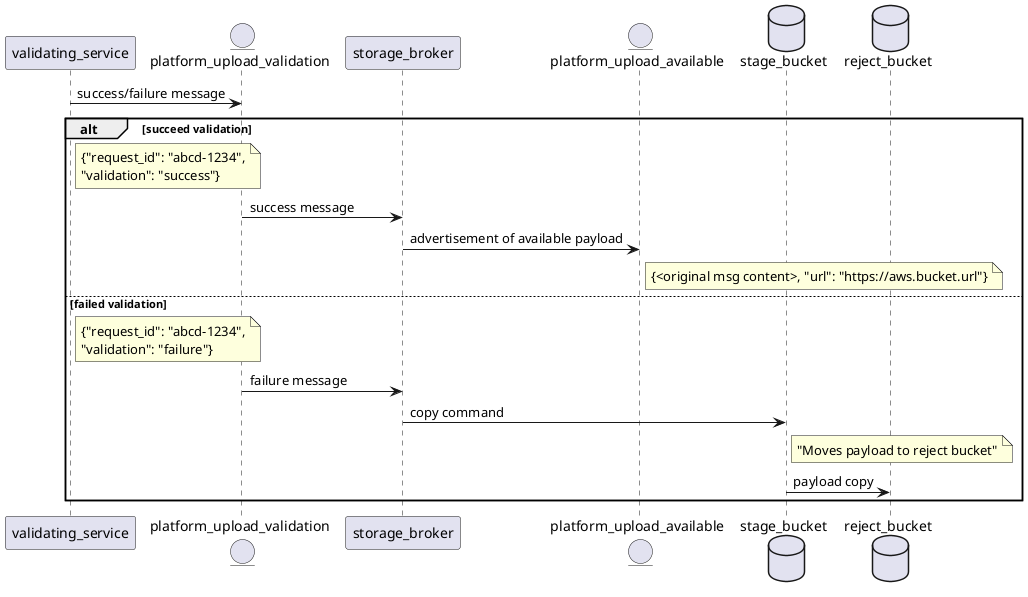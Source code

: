 @startuml Insights Storage Broker
participant validating_service
entity platform_upload_validation
participant storage_broker
entity platform_upload_available
database stage_bucket
database reject_bucket
validating_service->platform_upload_validation: success/failure message
alt succeed validation
    Note right of validating_service: {"request_id": "abcd-1234",\n"validation": "success"}
    platform_upload_validation->storage_broker: success message
    storage_broker->platform_upload_available: advertisement of available payload
    Note right of platform_upload_available: {<original msg content>, "url": "https://aws.bucket.url"}
else failed validation
    note right of validating_service: {"request_id": "abcd-1234",\n"validation": "failure"}
    platform_upload_validation->storage_broker: failure message
    storage_broker->stage_bucket: copy command
    Note right of stage_bucket: "Moves payload to reject bucket"
    stage_bucket->reject_bucket: payload copy
end
@enduml